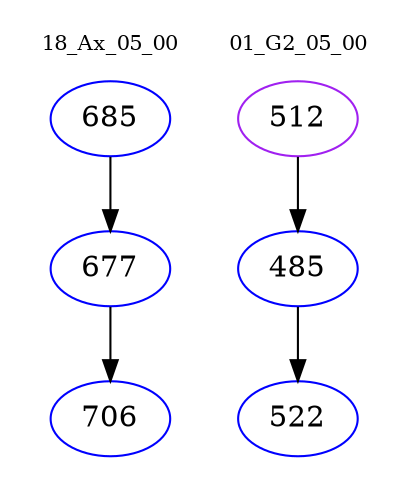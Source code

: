 digraph{
subgraph cluster_0 {
color = white
label = "18_Ax_05_00";
fontsize=10;
T0_685 [label="685", color="blue"]
T0_685 -> T0_677 [color="black"]
T0_677 [label="677", color="blue"]
T0_677 -> T0_706 [color="black"]
T0_706 [label="706", color="blue"]
}
subgraph cluster_1 {
color = white
label = "01_G2_05_00";
fontsize=10;
T1_512 [label="512", color="purple"]
T1_512 -> T1_485 [color="black"]
T1_485 [label="485", color="blue"]
T1_485 -> T1_522 [color="black"]
T1_522 [label="522", color="blue"]
}
}

